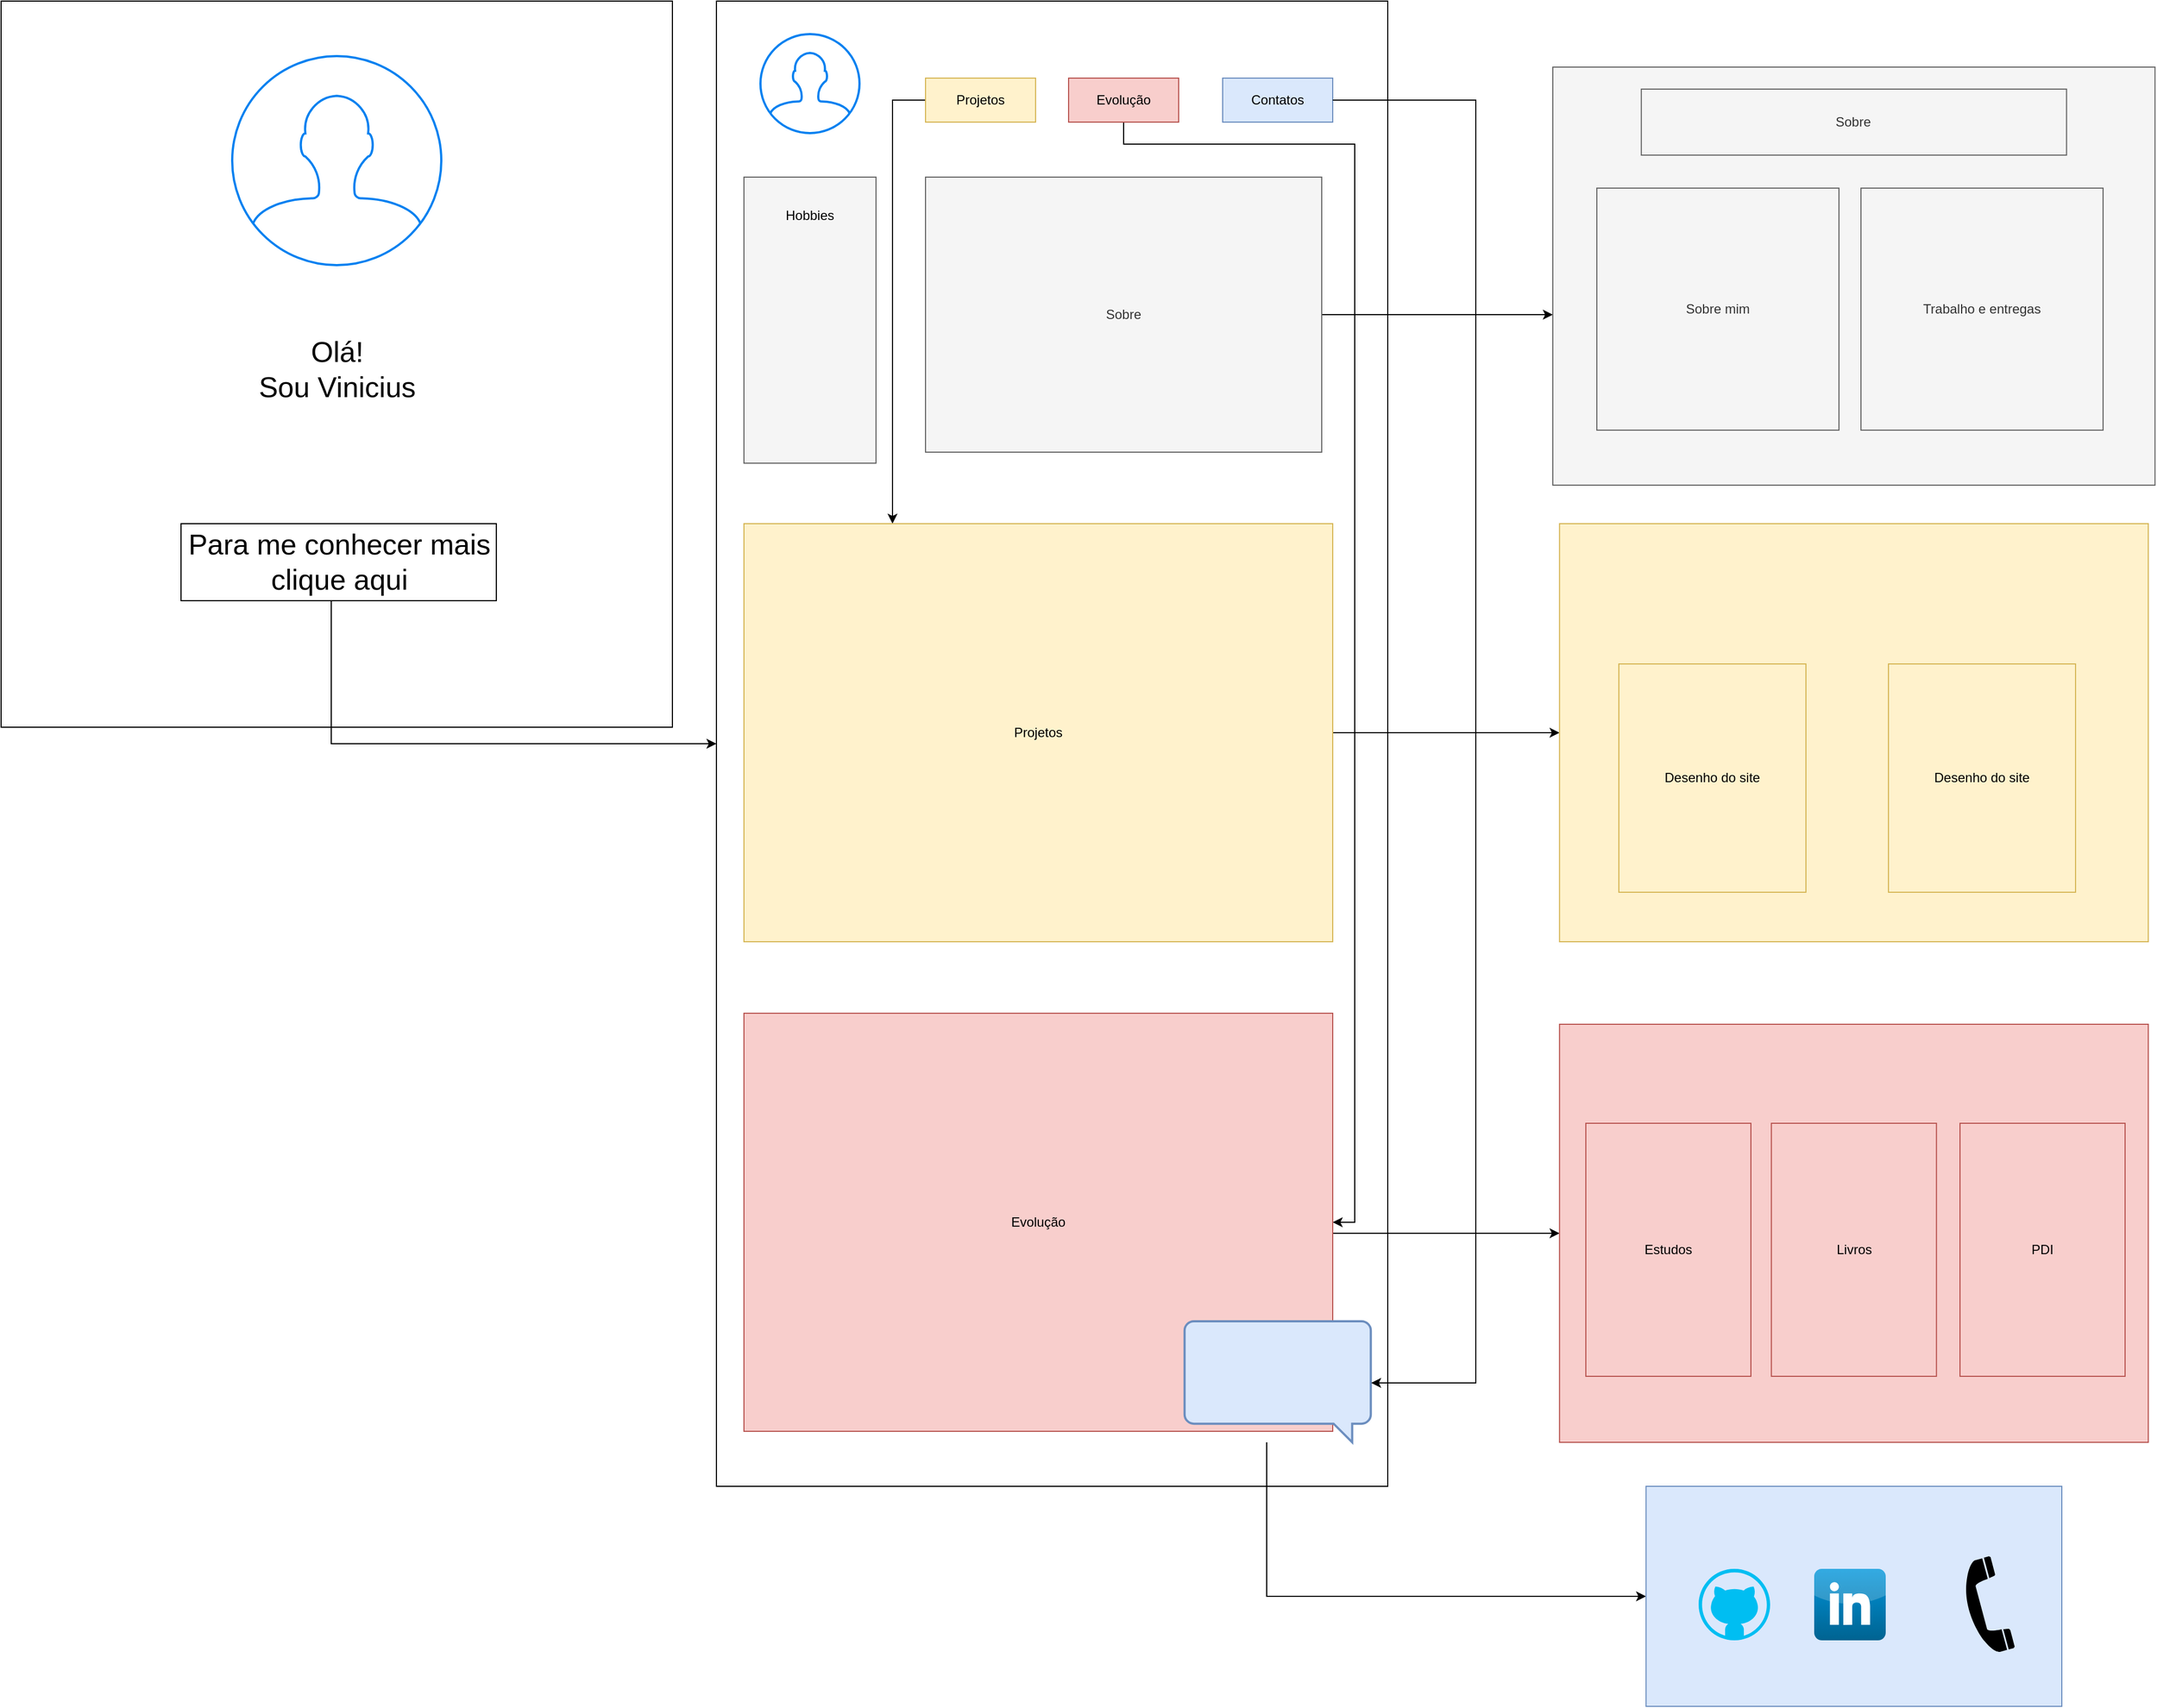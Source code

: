 <mxfile version="24.5.3" type="device">
  <diagram name="Página-1" id="fk_pgqZcQCcQaMKdCehl">
    <mxGraphModel dx="2607" dy="1535" grid="1" gridSize="10" guides="1" tooltips="1" connect="1" arrows="1" fold="1" page="1" pageScale="1" pageWidth="827" pageHeight="1169" math="0" shadow="0">
      <root>
        <mxCell id="0" />
        <mxCell id="1" parent="0" />
        <mxCell id="1OiMGnYJydejaadH4H1a-7" value="" style="rounded=0;whiteSpace=wrap;html=1;fillColor=default;" vertex="1" parent="1">
          <mxGeometry x="90" y="110" width="610" height="660" as="geometry" />
        </mxCell>
        <mxCell id="1OiMGnYJydejaadH4H1a-9" value="" style="html=1;verticalLabelPosition=bottom;align=center;labelBackgroundColor=#ffffff;verticalAlign=top;strokeWidth=2;strokeColor=#0080F0;shadow=0;dashed=0;shape=mxgraph.ios7.icons.user;" vertex="1" parent="1">
          <mxGeometry x="300" y="160" width="190" height="190" as="geometry" />
        </mxCell>
        <mxCell id="1OiMGnYJydejaadH4H1a-10" value="&lt;font style=&quot;font-size: 26px;&quot;&gt;Olá!&lt;/font&gt;&lt;div&gt;&lt;font style=&quot;font-size: 26px;&quot;&gt;Sou Vinicius&lt;/font&gt;&lt;/div&gt;" style="text;html=1;align=center;verticalAlign=middle;whiteSpace=wrap;rounded=0;" vertex="1" parent="1">
          <mxGeometry x="288.5" y="410" width="213" height="70" as="geometry" />
        </mxCell>
        <mxCell id="1OiMGnYJydejaadH4H1a-44" style="edgeStyle=orthogonalEdgeStyle;rounded=0;orthogonalLoop=1;jettySize=auto;html=1;entryX=0;entryY=0.5;entryDx=0;entryDy=0;" edge="1" parent="1" source="1OiMGnYJydejaadH4H1a-11" target="1OiMGnYJydejaadH4H1a-12">
          <mxGeometry relative="1" as="geometry">
            <Array as="points">
              <mxPoint x="390" y="785" />
            </Array>
          </mxGeometry>
        </mxCell>
        <mxCell id="1OiMGnYJydejaadH4H1a-11" value="&lt;span style=&quot;font-size: 26px;&quot;&gt;Para me conhecer mais clique aqui&lt;/span&gt;" style="text;html=1;align=center;verticalAlign=middle;whiteSpace=wrap;rounded=0;strokeColor=default;" vertex="1" parent="1">
          <mxGeometry x="253.5" y="585" width="286.5" height="70" as="geometry" />
        </mxCell>
        <mxCell id="1OiMGnYJydejaadH4H1a-12" value="" style="rounded=0;whiteSpace=wrap;html=1;fillColor=default;" vertex="1" parent="1">
          <mxGeometry x="740" y="110" width="610" height="1350" as="geometry" />
        </mxCell>
        <mxCell id="1OiMGnYJydejaadH4H1a-13" value="" style="html=1;verticalLabelPosition=bottom;align=center;labelBackgroundColor=#ffffff;verticalAlign=top;strokeWidth=2;strokeColor=#0080F0;shadow=0;dashed=0;shape=mxgraph.ios7.icons.user;" vertex="1" parent="1">
          <mxGeometry x="780" y="140" width="90" height="90" as="geometry" />
        </mxCell>
        <mxCell id="1OiMGnYJydejaadH4H1a-16" value="" style="rounded=0;whiteSpace=wrap;html=1;fillColor=#f5f5f5;fontColor=#333333;strokeColor=#666666;" vertex="1" parent="1">
          <mxGeometry x="765" y="270" width="120" height="260" as="geometry" />
        </mxCell>
        <mxCell id="1OiMGnYJydejaadH4H1a-24" style="edgeStyle=orthogonalEdgeStyle;rounded=0;orthogonalLoop=1;jettySize=auto;html=1;" edge="1" parent="1" source="1OiMGnYJydejaadH4H1a-17" target="1OiMGnYJydejaadH4H1a-23">
          <mxGeometry relative="1" as="geometry">
            <Array as="points">
              <mxPoint x="900" y="200" />
            </Array>
          </mxGeometry>
        </mxCell>
        <mxCell id="1OiMGnYJydejaadH4H1a-17" value="Projetos" style="rounded=0;whiteSpace=wrap;html=1;fillColor=#fff2cc;strokeColor=#d6b656;" vertex="1" parent="1">
          <mxGeometry x="930" y="180" width="100" height="40" as="geometry" />
        </mxCell>
        <mxCell id="1OiMGnYJydejaadH4H1a-27" style="edgeStyle=orthogonalEdgeStyle;rounded=0;orthogonalLoop=1;jettySize=auto;html=1;entryX=1;entryY=0.5;entryDx=0;entryDy=0;" edge="1" parent="1" source="1OiMGnYJydejaadH4H1a-18" target="1OiMGnYJydejaadH4H1a-26">
          <mxGeometry relative="1" as="geometry">
            <Array as="points">
              <mxPoint x="1110" y="240" />
              <mxPoint x="1320" y="240" />
              <mxPoint x="1320" y="1220" />
            </Array>
          </mxGeometry>
        </mxCell>
        <mxCell id="1OiMGnYJydejaadH4H1a-18" value="Evolução" style="rounded=0;whiteSpace=wrap;html=1;fillColor=#f8cecc;strokeColor=#b85450;" vertex="1" parent="1">
          <mxGeometry x="1060" y="180" width="100" height="40" as="geometry" />
        </mxCell>
        <mxCell id="1OiMGnYJydejaadH4H1a-19" value="Contatos" style="rounded=0;whiteSpace=wrap;html=1;fillColor=#dae8fc;strokeColor=#6c8ebf;" vertex="1" parent="1">
          <mxGeometry x="1200" y="180" width="100" height="40" as="geometry" />
        </mxCell>
        <mxCell id="1OiMGnYJydejaadH4H1a-34" style="edgeStyle=orthogonalEdgeStyle;rounded=0;orthogonalLoop=1;jettySize=auto;html=1;" edge="1" parent="1" source="1OiMGnYJydejaadH4H1a-20" target="1OiMGnYJydejaadH4H1a-30">
          <mxGeometry relative="1" as="geometry">
            <Array as="points">
              <mxPoint x="1460" y="395" />
              <mxPoint x="1460" y="395" />
            </Array>
          </mxGeometry>
        </mxCell>
        <mxCell id="1OiMGnYJydejaadH4H1a-20" value="Sobre" style="text;html=1;align=center;verticalAlign=middle;whiteSpace=wrap;rounded=0;fillColor=#f5f5f5;strokeColor=#666666;fontColor=#333333;" vertex="1" parent="1">
          <mxGeometry x="930" y="270" width="360" height="250" as="geometry" />
        </mxCell>
        <mxCell id="1OiMGnYJydejaadH4H1a-21" value="Hobbies" style="text;html=1;align=center;verticalAlign=middle;whiteSpace=wrap;rounded=0;" vertex="1" parent="1">
          <mxGeometry x="795" y="290" width="60" height="30" as="geometry" />
        </mxCell>
        <mxCell id="1OiMGnYJydejaadH4H1a-36" style="edgeStyle=orthogonalEdgeStyle;rounded=0;orthogonalLoop=1;jettySize=auto;html=1;" edge="1" parent="1" source="1OiMGnYJydejaadH4H1a-23" target="1OiMGnYJydejaadH4H1a-35">
          <mxGeometry relative="1" as="geometry" />
        </mxCell>
        <mxCell id="1OiMGnYJydejaadH4H1a-23" value="Projetos" style="text;html=1;align=center;verticalAlign=middle;whiteSpace=wrap;rounded=0;fillColor=#fff2cc;strokeColor=#d6b656;" vertex="1" parent="1">
          <mxGeometry x="765" y="585" width="535" height="380" as="geometry" />
        </mxCell>
        <mxCell id="1OiMGnYJydejaadH4H1a-43" style="edgeStyle=orthogonalEdgeStyle;rounded=0;orthogonalLoop=1;jettySize=auto;html=1;" edge="1" parent="1" source="1OiMGnYJydejaadH4H1a-26" target="1OiMGnYJydejaadH4H1a-39">
          <mxGeometry relative="1" as="geometry">
            <Array as="points">
              <mxPoint x="1360" y="1230" />
              <mxPoint x="1360" y="1230" />
            </Array>
          </mxGeometry>
        </mxCell>
        <mxCell id="1OiMGnYJydejaadH4H1a-26" value="Evolução" style="text;html=1;align=center;verticalAlign=middle;whiteSpace=wrap;rounded=0;fillColor=#f8cecc;strokeColor=#b85450;" vertex="1" parent="1">
          <mxGeometry x="765" y="1030" width="535" height="380" as="geometry" />
        </mxCell>
        <mxCell id="1OiMGnYJydejaadH4H1a-49" style="edgeStyle=orthogonalEdgeStyle;rounded=0;orthogonalLoop=1;jettySize=auto;html=1;entryX=0;entryY=0.5;entryDx=0;entryDy=0;" edge="1" parent="1" source="1OiMGnYJydejaadH4H1a-28" target="1OiMGnYJydejaadH4H1a-45">
          <mxGeometry relative="1" as="geometry">
            <Array as="points">
              <mxPoint x="1240" y="1560" />
            </Array>
          </mxGeometry>
        </mxCell>
        <mxCell id="1OiMGnYJydejaadH4H1a-28" value="" style="html=1;verticalLabelPosition=bottom;align=center;labelBackgroundColor=#ffffff;verticalAlign=top;strokeWidth=2;strokeColor=#6c8ebf;shadow=0;dashed=0;shape=mxgraph.ios7.icons.message;fillColor=#dae8fc;" vertex="1" parent="1">
          <mxGeometry x="1165.39" y="1310" width="169.23" height="110" as="geometry" />
        </mxCell>
        <mxCell id="1OiMGnYJydejaadH4H1a-29" style="edgeStyle=orthogonalEdgeStyle;rounded=0;orthogonalLoop=1;jettySize=auto;html=1;entryX=1.002;entryY=0.509;entryDx=0;entryDy=0;entryPerimeter=0;" edge="1" parent="1" source="1OiMGnYJydejaadH4H1a-19" target="1OiMGnYJydejaadH4H1a-28">
          <mxGeometry relative="1" as="geometry">
            <Array as="points">
              <mxPoint x="1430" y="200" />
              <mxPoint x="1430" y="1366" />
            </Array>
          </mxGeometry>
        </mxCell>
        <mxCell id="1OiMGnYJydejaadH4H1a-30" value="" style="text;html=1;align=center;verticalAlign=middle;whiteSpace=wrap;rounded=0;fillColor=#f5f5f5;strokeColor=#666666;fontColor=#333333;" vertex="1" parent="1">
          <mxGeometry x="1500" y="170" width="547.2" height="380" as="geometry" />
        </mxCell>
        <mxCell id="1OiMGnYJydejaadH4H1a-31" value="Sobre" style="text;html=1;align=center;verticalAlign=middle;whiteSpace=wrap;rounded=0;fillColor=#f5f5f5;strokeColor=#666666;fontColor=#333333;" vertex="1" parent="1">
          <mxGeometry x="1580.4" y="190" width="386.4" height="60" as="geometry" />
        </mxCell>
        <mxCell id="1OiMGnYJydejaadH4H1a-32" value="Trabalho e entregas" style="text;html=1;align=center;verticalAlign=middle;whiteSpace=wrap;rounded=0;fillColor=#f5f5f5;strokeColor=#666666;fontColor=#333333;" vertex="1" parent="1">
          <mxGeometry x="1780" y="280" width="220" height="220" as="geometry" />
        </mxCell>
        <mxCell id="1OiMGnYJydejaadH4H1a-33" value="Sobre mim" style="text;html=1;align=center;verticalAlign=middle;whiteSpace=wrap;rounded=0;fillColor=#f5f5f5;strokeColor=#666666;fontColor=#333333;" vertex="1" parent="1">
          <mxGeometry x="1540" y="280" width="220" height="220" as="geometry" />
        </mxCell>
        <mxCell id="1OiMGnYJydejaadH4H1a-35" value="" style="text;html=1;align=center;verticalAlign=middle;whiteSpace=wrap;rounded=0;fillColor=#fff2cc;strokeColor=#d6b656;" vertex="1" parent="1">
          <mxGeometry x="1506.1" y="585" width="535" height="380" as="geometry" />
        </mxCell>
        <mxCell id="1OiMGnYJydejaadH4H1a-37" value="Desenho do site" style="text;html=1;align=center;verticalAlign=middle;whiteSpace=wrap;rounded=0;fillColor=#fff2cc;strokeColor=#d6b656;" vertex="1" parent="1">
          <mxGeometry x="1560" y="712.5" width="170" height="207.5" as="geometry" />
        </mxCell>
        <mxCell id="1OiMGnYJydejaadH4H1a-38" value="Desenho do site" style="text;html=1;align=center;verticalAlign=middle;whiteSpace=wrap;rounded=0;fillColor=#fff2cc;strokeColor=#d6b656;" vertex="1" parent="1">
          <mxGeometry x="1805" y="712.5" width="170" height="207.5" as="geometry" />
        </mxCell>
        <mxCell id="1OiMGnYJydejaadH4H1a-39" value="" style="text;html=1;align=center;verticalAlign=middle;whiteSpace=wrap;rounded=0;fillColor=#f8cecc;strokeColor=#b85450;" vertex="1" parent="1">
          <mxGeometry x="1506.1" y="1040" width="535" height="380" as="geometry" />
        </mxCell>
        <mxCell id="1OiMGnYJydejaadH4H1a-40" value="PDI" style="text;html=1;align=center;verticalAlign=middle;whiteSpace=wrap;rounded=0;fillColor=#f8cecc;strokeColor=#b85450;" vertex="1" parent="1">
          <mxGeometry x="1870" y="1130" width="150" height="230" as="geometry" />
        </mxCell>
        <mxCell id="1OiMGnYJydejaadH4H1a-41" value="Livros" style="text;html=1;align=center;verticalAlign=middle;whiteSpace=wrap;rounded=0;fillColor=#f8cecc;strokeColor=#b85450;" vertex="1" parent="1">
          <mxGeometry x="1698.6" y="1130" width="150" height="230" as="geometry" />
        </mxCell>
        <mxCell id="1OiMGnYJydejaadH4H1a-42" value="Estudos" style="text;html=1;align=center;verticalAlign=middle;whiteSpace=wrap;rounded=0;fillColor=#f8cecc;strokeColor=#b85450;" vertex="1" parent="1">
          <mxGeometry x="1530" y="1130" width="150" height="230" as="geometry" />
        </mxCell>
        <mxCell id="1OiMGnYJydejaadH4H1a-45" value="" style="text;html=1;align=center;verticalAlign=middle;whiteSpace=wrap;rounded=0;fillColor=#dae8fc;strokeColor=#6c8ebf;" vertex="1" parent="1">
          <mxGeometry x="1584.7" y="1460" width="377.8" height="200" as="geometry" />
        </mxCell>
        <mxCell id="1OiMGnYJydejaadH4H1a-46" value="" style="verticalLabelPosition=bottom;html=1;verticalAlign=top;align=center;strokeColor=none;fillColor=#00BEF2;shape=mxgraph.azure.github_code;pointerEvents=1;" vertex="1" parent="1">
          <mxGeometry x="1632.5" y="1535" width="65" height="65" as="geometry" />
        </mxCell>
        <mxCell id="1OiMGnYJydejaadH4H1a-47" value="" style="dashed=0;outlineConnect=0;html=1;align=center;labelPosition=center;verticalLabelPosition=bottom;verticalAlign=top;shape=mxgraph.webicons.linkedin;fillColor=#0095DB;gradientColor=#006391" vertex="1" parent="1">
          <mxGeometry x="1737.5" y="1535" width="65" height="65" as="geometry" />
        </mxCell>
        <mxCell id="1OiMGnYJydejaadH4H1a-48" value="" style="shape=mxgraph.signs.tech.telephone_1;html=1;pointerEvents=1;fillColor=#000000;strokeColor=none;verticalLabelPosition=bottom;verticalAlign=top;align=center;rotation=-15;" vertex="1" parent="1">
          <mxGeometry x="1872.5" y="1525.95" width="37" height="88.1" as="geometry" />
        </mxCell>
      </root>
    </mxGraphModel>
  </diagram>
</mxfile>
